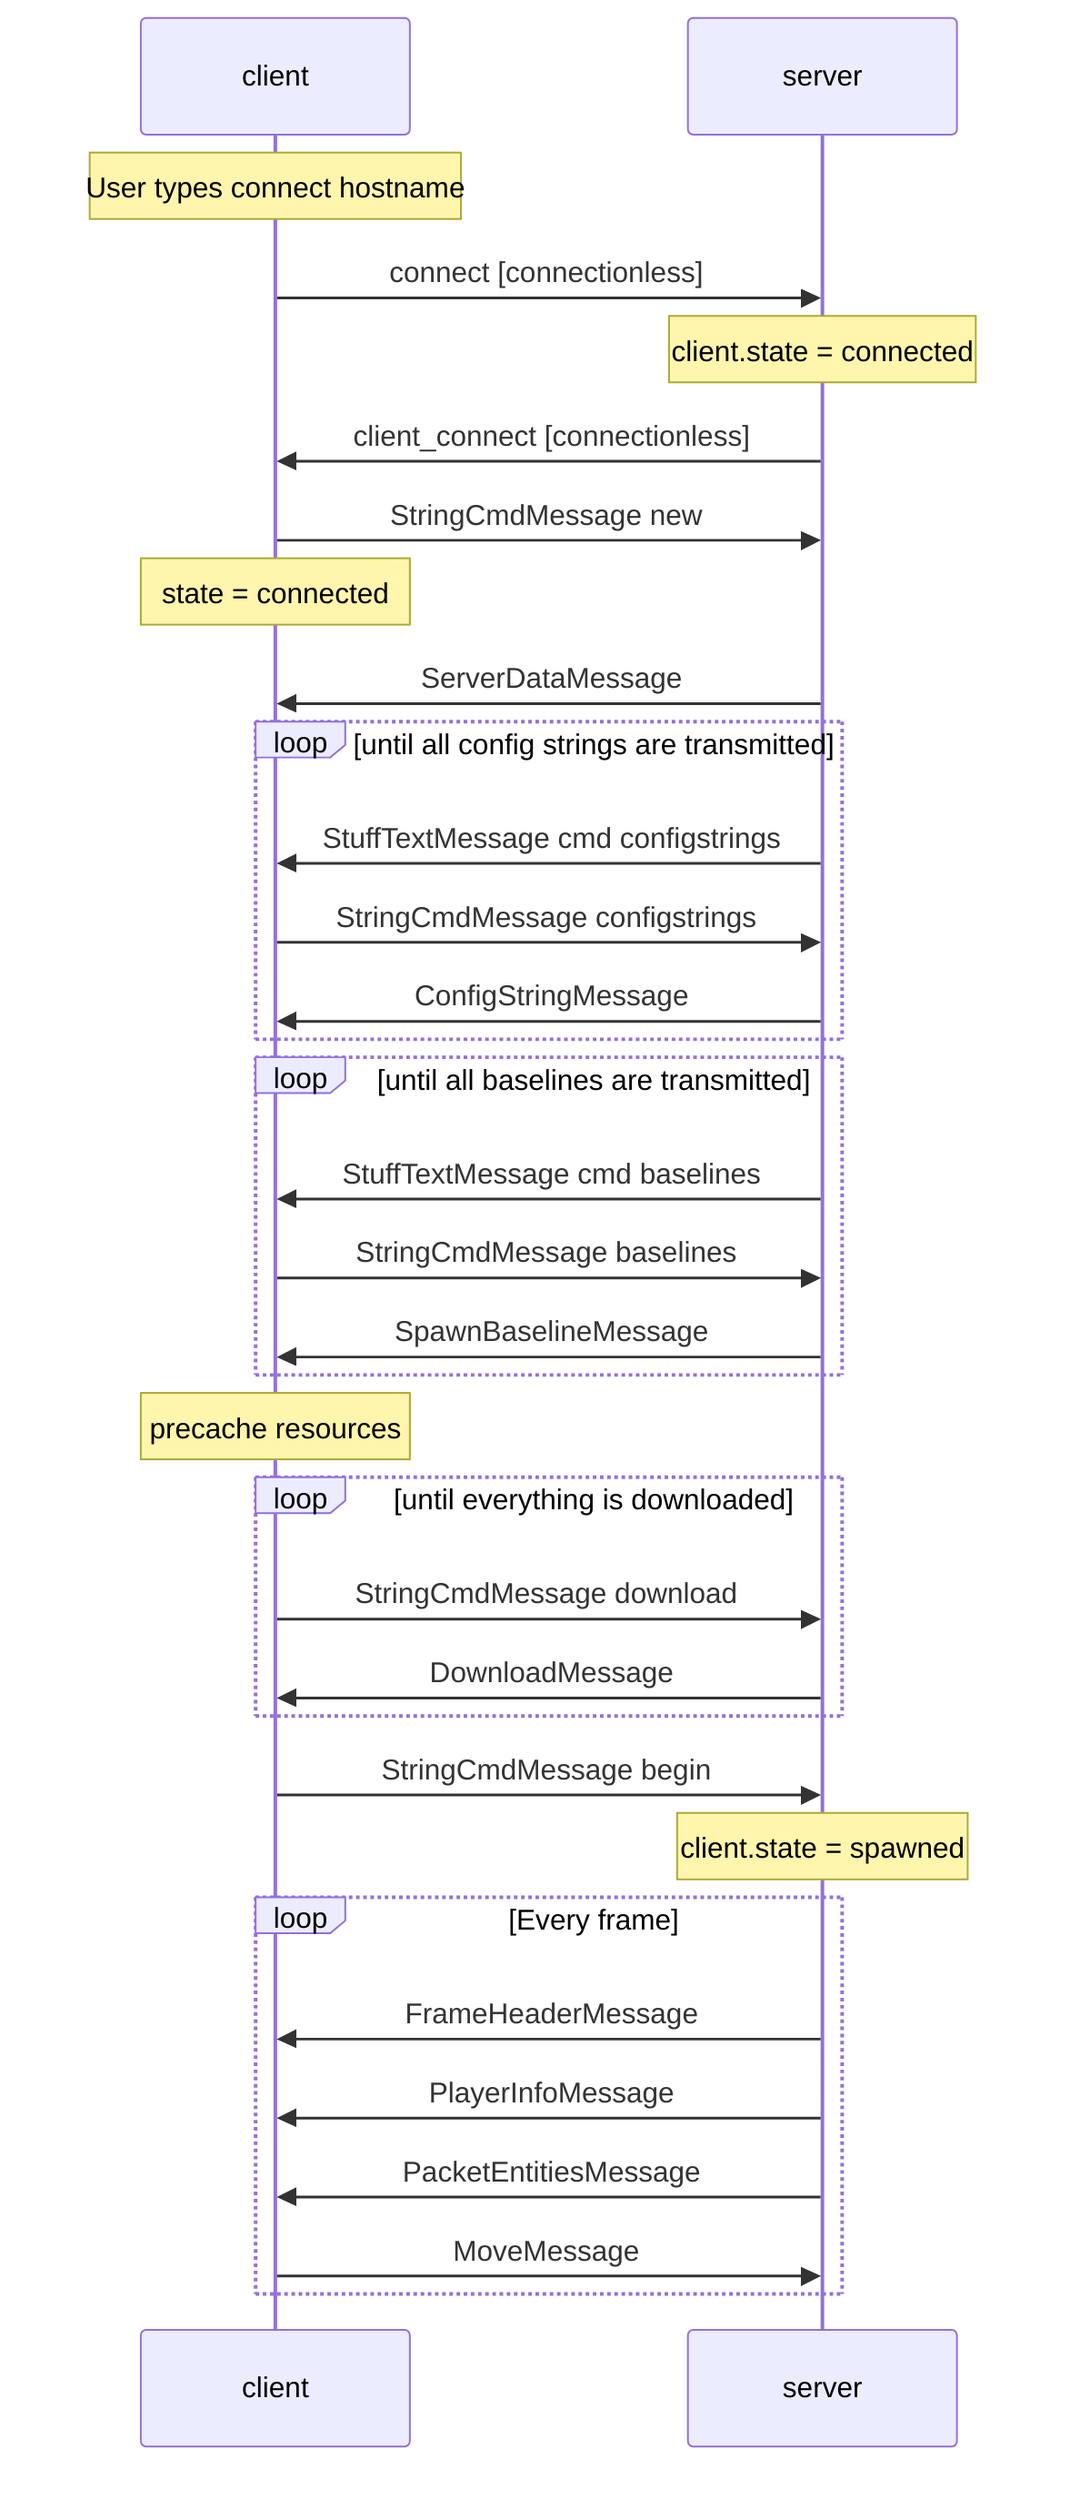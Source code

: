 sequenceDiagram
    participant client
    participant server

    Note over client: User types connect hostname
    client->>server: connect [connectionless]
    Note over server: client.state = connected
    server->>client: client_connect [connectionless]
    client->>server: StringCmdMessage new
    Note over client: state = connected
    server->>client: ServerDataMessage

    loop until all config strings are transmitted
        server->>client: StuffTextMessage cmd configstrings
        client->>server: StringCmdMessage configstrings
        server->>client: ConfigStringMessage
    end

    loop until all baselines are transmitted
        server->>client: StuffTextMessage cmd baselines
        client->>server: StringCmdMessage baselines
        server->>client: SpawnBaselineMessage
    end
    Note over client: precache resources
    loop until everything is downloaded
        client->>server: StringCmdMessage download
        server->>client: DownloadMessage
    end

    client->>server: StringCmdMessage begin
    Note over server: client.state = spawned

    loop Every frame
        server->>client: FrameHeaderMessage
        server->>client: PlayerInfoMessage
        server->>client: PacketEntitiesMessage
        client->>server: MoveMessage
    end